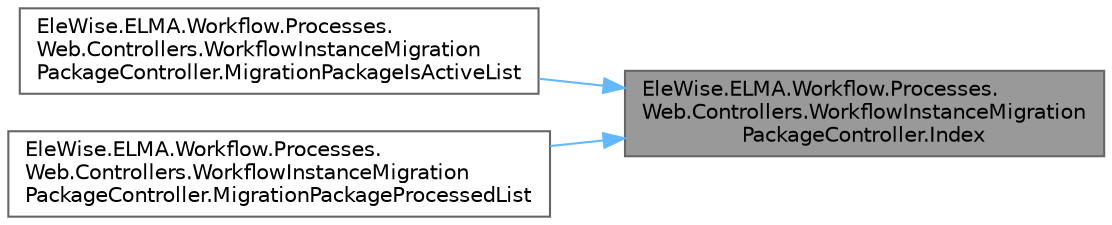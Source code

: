 digraph "EleWise.ELMA.Workflow.Processes.Web.Controllers.WorkflowInstanceMigrationPackageController.Index"
{
 // LATEX_PDF_SIZE
  bgcolor="transparent";
  edge [fontname=Helvetica,fontsize=10,labelfontname=Helvetica,labelfontsize=10];
  node [fontname=Helvetica,fontsize=10,shape=box,height=0.2,width=0.4];
  rankdir="RL";
  Node1 [id="Node000001",label="EleWise.ELMA.Workflow.Processes.\lWeb.Controllers.WorkflowInstanceMigration\lPackageController.Index",height=0.2,width=0.4,color="gray40", fillcolor="grey60", style="filled", fontcolor="black",tooltip="Отображение грида пакетов миграции экземпляров процессов"];
  Node1 -> Node2 [id="edge1_Node000001_Node000002",dir="back",color="steelblue1",style="solid",tooltip=" "];
  Node2 [id="Node000002",label="EleWise.ELMA.Workflow.Processes.\lWeb.Controllers.WorkflowInstanceMigration\lPackageController.MigrationPackageIsActiveList",height=0.2,width=0.4,color="grey40", fillcolor="white", style="filled",URL="$class_ele_wise_1_1_e_l_m_a_1_1_workflow_1_1_processes_1_1_web_1_1_controllers_1_1_workflow_insta2311ee911a55d2f8415bd5d0da2eb112.html#a2c51c058bdb55c6c4ccbcbd66f994405",tooltip="Отображение текущих операций с пакета миграции экземпляров процессов"];
  Node1 -> Node3 [id="edge2_Node000001_Node000003",dir="back",color="steelblue1",style="solid",tooltip=" "];
  Node3 [id="Node000003",label="EleWise.ELMA.Workflow.Processes.\lWeb.Controllers.WorkflowInstanceMigration\lPackageController.MigrationPackageProcessedList",height=0.2,width=0.4,color="grey40", fillcolor="white", style="filled",URL="$class_ele_wise_1_1_e_l_m_a_1_1_workflow_1_1_processes_1_1_web_1_1_controllers_1_1_workflow_insta2311ee911a55d2f8415bd5d0da2eb112.html#a0b51960b85dda04b027d82cf4a867e24",tooltip="Список обработанных пакетов миграции экземпляров процессов"];
}
